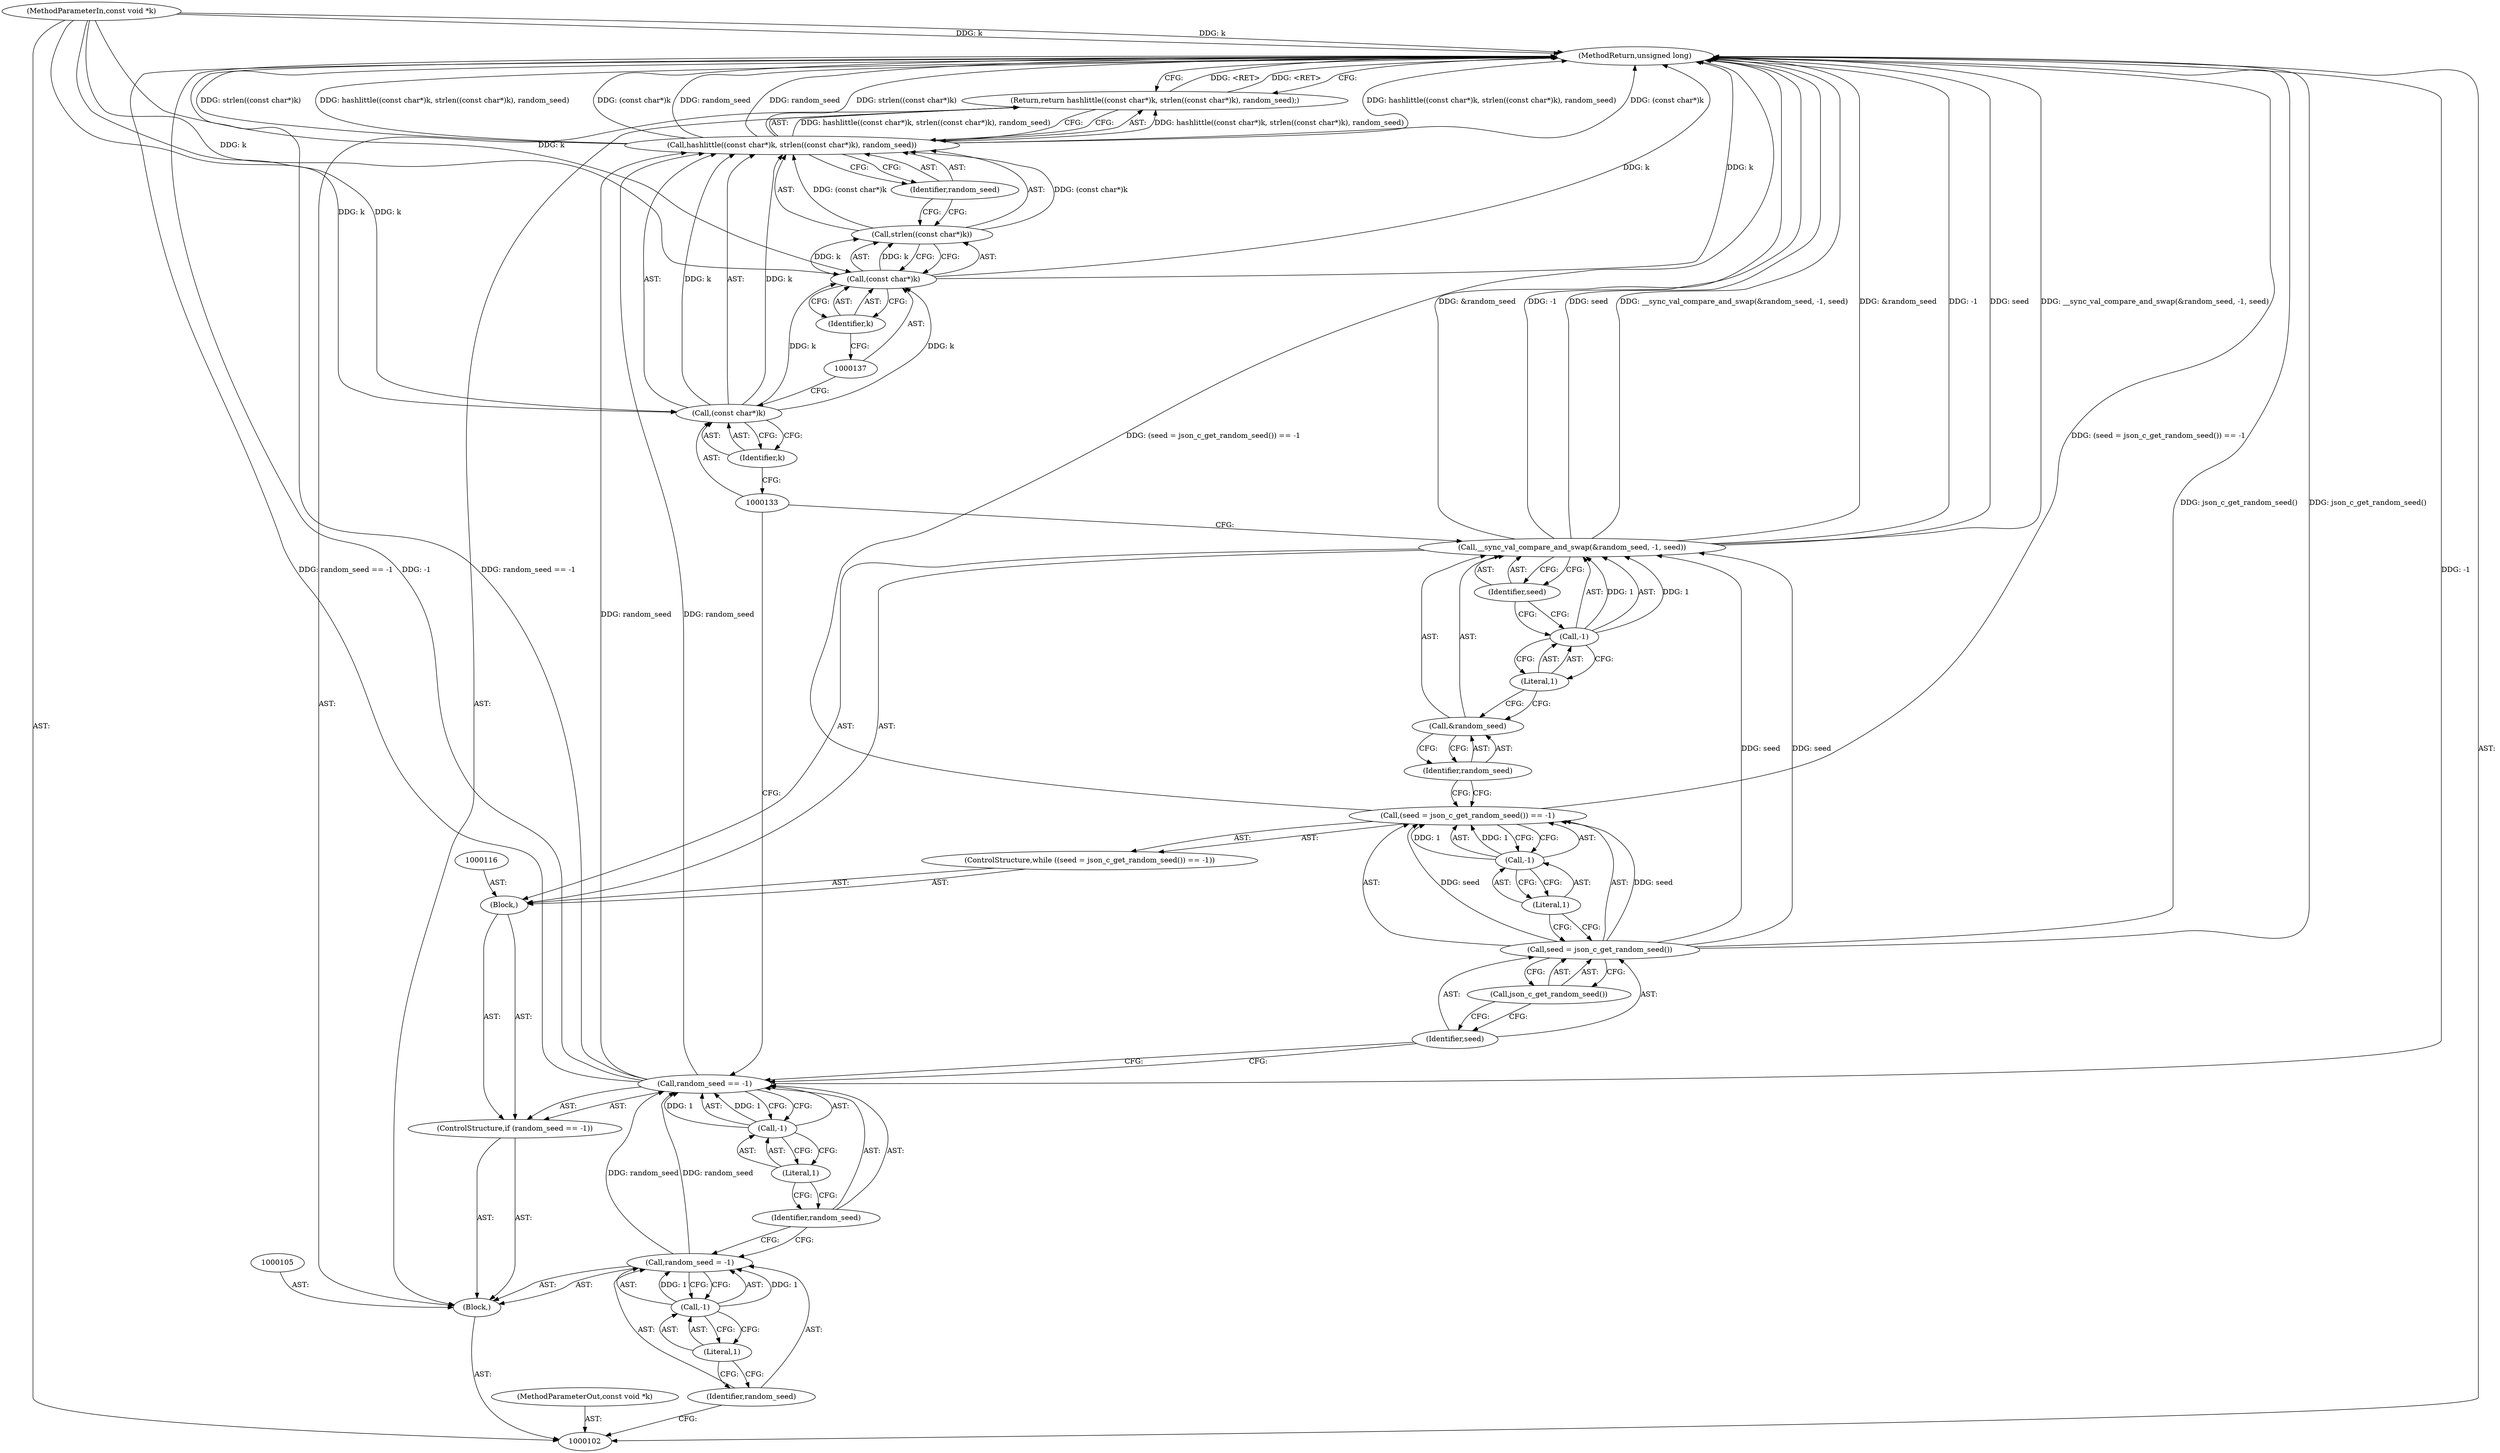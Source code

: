 digraph "0_json-c_64e36901a0614bf64a19bc3396469c66dcd0b015_0" {
"1000140" [label="(MethodReturn,unsigned long)"];
"1000103" [label="(MethodParameterIn,const void *k)"];
"1000189" [label="(MethodParameterOut,const void *k)"];
"1000124" [label="(Call,__sync_val_compare_and_swap(&random_seed, -1, seed))"];
"1000125" [label="(Call,&random_seed)"];
"1000126" [label="(Identifier,random_seed)"];
"1000127" [label="(Call,-1)"];
"1000128" [label="(Literal,1)"];
"1000129" [label="(Identifier,seed)"];
"1000130" [label="(Return,return hashlittle((const char*)k, strlen((const char*)k), random_seed);)"];
"1000132" [label="(Call,(const char*)k)"];
"1000134" [label="(Identifier,k)"];
"1000135" [label="(Call,strlen((const char*)k))"];
"1000136" [label="(Call,(const char*)k)"];
"1000138" [label="(Identifier,k)"];
"1000139" [label="(Identifier,random_seed)"];
"1000131" [label="(Call,hashlittle((const char*)k, strlen((const char*)k), random_seed))"];
"1000104" [label="(Block,)"];
"1000106" [label="(Call,random_seed = -1)"];
"1000107" [label="(Identifier,random_seed)"];
"1000108" [label="(Call,-1)"];
"1000109" [label="(Literal,1)"];
"1000110" [label="(ControlStructure,if (random_seed == -1))"];
"1000113" [label="(Call,-1)"];
"1000114" [label="(Literal,1)"];
"1000111" [label="(Call,random_seed == -1)"];
"1000112" [label="(Identifier,random_seed)"];
"1000115" [label="(Block,)"];
"1000119" [label="(Call,seed = json_c_get_random_seed())"];
"1000120" [label="(Identifier,seed)"];
"1000121" [label="(Call,json_c_get_random_seed())"];
"1000117" [label="(ControlStructure,while ((seed = json_c_get_random_seed()) == -1))"];
"1000122" [label="(Call,-1)"];
"1000123" [label="(Literal,1)"];
"1000118" [label="(Call,(seed = json_c_get_random_seed()) == -1)"];
"1000140" -> "1000102"  [label="AST: "];
"1000140" -> "1000130"  [label="CFG: "];
"1000124" -> "1000140"  [label="DDG: &random_seed"];
"1000124" -> "1000140"  [label="DDG: -1"];
"1000124" -> "1000140"  [label="DDG: seed"];
"1000124" -> "1000140"  [label="DDG: __sync_val_compare_and_swap(&random_seed, -1, seed)"];
"1000119" -> "1000140"  [label="DDG: json_c_get_random_seed()"];
"1000118" -> "1000140"  [label="DDG: (seed = json_c_get_random_seed()) == -1"];
"1000136" -> "1000140"  [label="DDG: k"];
"1000111" -> "1000140"  [label="DDG: random_seed == -1"];
"1000111" -> "1000140"  [label="DDG: -1"];
"1000131" -> "1000140"  [label="DDG: (const char*)k"];
"1000131" -> "1000140"  [label="DDG: random_seed"];
"1000131" -> "1000140"  [label="DDG: strlen((const char*)k)"];
"1000131" -> "1000140"  [label="DDG: hashlittle((const char*)k, strlen((const char*)k), random_seed)"];
"1000103" -> "1000140"  [label="DDG: k"];
"1000130" -> "1000140"  [label="DDG: <RET>"];
"1000103" -> "1000102"  [label="AST: "];
"1000103" -> "1000140"  [label="DDG: k"];
"1000103" -> "1000132"  [label="DDG: k"];
"1000103" -> "1000136"  [label="DDG: k"];
"1000189" -> "1000102"  [label="AST: "];
"1000124" -> "1000115"  [label="AST: "];
"1000124" -> "1000129"  [label="CFG: "];
"1000125" -> "1000124"  [label="AST: "];
"1000127" -> "1000124"  [label="AST: "];
"1000129" -> "1000124"  [label="AST: "];
"1000133" -> "1000124"  [label="CFG: "];
"1000124" -> "1000140"  [label="DDG: &random_seed"];
"1000124" -> "1000140"  [label="DDG: -1"];
"1000124" -> "1000140"  [label="DDG: seed"];
"1000124" -> "1000140"  [label="DDG: __sync_val_compare_and_swap(&random_seed, -1, seed)"];
"1000127" -> "1000124"  [label="DDG: 1"];
"1000119" -> "1000124"  [label="DDG: seed"];
"1000125" -> "1000124"  [label="AST: "];
"1000125" -> "1000126"  [label="CFG: "];
"1000126" -> "1000125"  [label="AST: "];
"1000128" -> "1000125"  [label="CFG: "];
"1000126" -> "1000125"  [label="AST: "];
"1000126" -> "1000118"  [label="CFG: "];
"1000125" -> "1000126"  [label="CFG: "];
"1000127" -> "1000124"  [label="AST: "];
"1000127" -> "1000128"  [label="CFG: "];
"1000128" -> "1000127"  [label="AST: "];
"1000129" -> "1000127"  [label="CFG: "];
"1000127" -> "1000124"  [label="DDG: 1"];
"1000128" -> "1000127"  [label="AST: "];
"1000128" -> "1000125"  [label="CFG: "];
"1000127" -> "1000128"  [label="CFG: "];
"1000129" -> "1000124"  [label="AST: "];
"1000129" -> "1000127"  [label="CFG: "];
"1000124" -> "1000129"  [label="CFG: "];
"1000130" -> "1000104"  [label="AST: "];
"1000130" -> "1000131"  [label="CFG: "];
"1000131" -> "1000130"  [label="AST: "];
"1000140" -> "1000130"  [label="CFG: "];
"1000130" -> "1000140"  [label="DDG: <RET>"];
"1000131" -> "1000130"  [label="DDG: hashlittle((const char*)k, strlen((const char*)k), random_seed)"];
"1000132" -> "1000131"  [label="AST: "];
"1000132" -> "1000134"  [label="CFG: "];
"1000133" -> "1000132"  [label="AST: "];
"1000134" -> "1000132"  [label="AST: "];
"1000137" -> "1000132"  [label="CFG: "];
"1000132" -> "1000131"  [label="DDG: k"];
"1000103" -> "1000132"  [label="DDG: k"];
"1000132" -> "1000136"  [label="DDG: k"];
"1000134" -> "1000132"  [label="AST: "];
"1000134" -> "1000133"  [label="CFG: "];
"1000132" -> "1000134"  [label="CFG: "];
"1000135" -> "1000131"  [label="AST: "];
"1000135" -> "1000136"  [label="CFG: "];
"1000136" -> "1000135"  [label="AST: "];
"1000139" -> "1000135"  [label="CFG: "];
"1000135" -> "1000131"  [label="DDG: (const char*)k"];
"1000136" -> "1000135"  [label="DDG: k"];
"1000136" -> "1000135"  [label="AST: "];
"1000136" -> "1000138"  [label="CFG: "];
"1000137" -> "1000136"  [label="AST: "];
"1000138" -> "1000136"  [label="AST: "];
"1000135" -> "1000136"  [label="CFG: "];
"1000136" -> "1000140"  [label="DDG: k"];
"1000136" -> "1000135"  [label="DDG: k"];
"1000132" -> "1000136"  [label="DDG: k"];
"1000103" -> "1000136"  [label="DDG: k"];
"1000138" -> "1000136"  [label="AST: "];
"1000138" -> "1000137"  [label="CFG: "];
"1000136" -> "1000138"  [label="CFG: "];
"1000139" -> "1000131"  [label="AST: "];
"1000139" -> "1000135"  [label="CFG: "];
"1000131" -> "1000139"  [label="CFG: "];
"1000131" -> "1000130"  [label="AST: "];
"1000131" -> "1000139"  [label="CFG: "];
"1000132" -> "1000131"  [label="AST: "];
"1000135" -> "1000131"  [label="AST: "];
"1000139" -> "1000131"  [label="AST: "];
"1000130" -> "1000131"  [label="CFG: "];
"1000131" -> "1000140"  [label="DDG: (const char*)k"];
"1000131" -> "1000140"  [label="DDG: random_seed"];
"1000131" -> "1000140"  [label="DDG: strlen((const char*)k)"];
"1000131" -> "1000140"  [label="DDG: hashlittle((const char*)k, strlen((const char*)k), random_seed)"];
"1000131" -> "1000130"  [label="DDG: hashlittle((const char*)k, strlen((const char*)k), random_seed)"];
"1000132" -> "1000131"  [label="DDG: k"];
"1000135" -> "1000131"  [label="DDG: (const char*)k"];
"1000111" -> "1000131"  [label="DDG: random_seed"];
"1000104" -> "1000102"  [label="AST: "];
"1000105" -> "1000104"  [label="AST: "];
"1000106" -> "1000104"  [label="AST: "];
"1000110" -> "1000104"  [label="AST: "];
"1000130" -> "1000104"  [label="AST: "];
"1000106" -> "1000104"  [label="AST: "];
"1000106" -> "1000108"  [label="CFG: "];
"1000107" -> "1000106"  [label="AST: "];
"1000108" -> "1000106"  [label="AST: "];
"1000112" -> "1000106"  [label="CFG: "];
"1000108" -> "1000106"  [label="DDG: 1"];
"1000106" -> "1000111"  [label="DDG: random_seed"];
"1000107" -> "1000106"  [label="AST: "];
"1000107" -> "1000102"  [label="CFG: "];
"1000109" -> "1000107"  [label="CFG: "];
"1000108" -> "1000106"  [label="AST: "];
"1000108" -> "1000109"  [label="CFG: "];
"1000109" -> "1000108"  [label="AST: "];
"1000106" -> "1000108"  [label="CFG: "];
"1000108" -> "1000106"  [label="DDG: 1"];
"1000109" -> "1000108"  [label="AST: "];
"1000109" -> "1000107"  [label="CFG: "];
"1000108" -> "1000109"  [label="CFG: "];
"1000110" -> "1000104"  [label="AST: "];
"1000111" -> "1000110"  [label="AST: "];
"1000115" -> "1000110"  [label="AST: "];
"1000113" -> "1000111"  [label="AST: "];
"1000113" -> "1000114"  [label="CFG: "];
"1000114" -> "1000113"  [label="AST: "];
"1000111" -> "1000113"  [label="CFG: "];
"1000113" -> "1000111"  [label="DDG: 1"];
"1000114" -> "1000113"  [label="AST: "];
"1000114" -> "1000112"  [label="CFG: "];
"1000113" -> "1000114"  [label="CFG: "];
"1000111" -> "1000110"  [label="AST: "];
"1000111" -> "1000113"  [label="CFG: "];
"1000112" -> "1000111"  [label="AST: "];
"1000113" -> "1000111"  [label="AST: "];
"1000120" -> "1000111"  [label="CFG: "];
"1000133" -> "1000111"  [label="CFG: "];
"1000111" -> "1000140"  [label="DDG: random_seed == -1"];
"1000111" -> "1000140"  [label="DDG: -1"];
"1000106" -> "1000111"  [label="DDG: random_seed"];
"1000113" -> "1000111"  [label="DDG: 1"];
"1000111" -> "1000131"  [label="DDG: random_seed"];
"1000112" -> "1000111"  [label="AST: "];
"1000112" -> "1000106"  [label="CFG: "];
"1000114" -> "1000112"  [label="CFG: "];
"1000115" -> "1000110"  [label="AST: "];
"1000116" -> "1000115"  [label="AST: "];
"1000117" -> "1000115"  [label="AST: "];
"1000124" -> "1000115"  [label="AST: "];
"1000119" -> "1000118"  [label="AST: "];
"1000119" -> "1000121"  [label="CFG: "];
"1000120" -> "1000119"  [label="AST: "];
"1000121" -> "1000119"  [label="AST: "];
"1000123" -> "1000119"  [label="CFG: "];
"1000119" -> "1000140"  [label="DDG: json_c_get_random_seed()"];
"1000119" -> "1000118"  [label="DDG: seed"];
"1000119" -> "1000124"  [label="DDG: seed"];
"1000120" -> "1000119"  [label="AST: "];
"1000120" -> "1000111"  [label="CFG: "];
"1000121" -> "1000120"  [label="CFG: "];
"1000121" -> "1000119"  [label="AST: "];
"1000121" -> "1000120"  [label="CFG: "];
"1000119" -> "1000121"  [label="CFG: "];
"1000117" -> "1000115"  [label="AST: "];
"1000118" -> "1000117"  [label="AST: "];
"1000122" -> "1000118"  [label="AST: "];
"1000122" -> "1000123"  [label="CFG: "];
"1000123" -> "1000122"  [label="AST: "];
"1000118" -> "1000122"  [label="CFG: "];
"1000122" -> "1000118"  [label="DDG: 1"];
"1000123" -> "1000122"  [label="AST: "];
"1000123" -> "1000119"  [label="CFG: "];
"1000122" -> "1000123"  [label="CFG: "];
"1000118" -> "1000117"  [label="AST: "];
"1000118" -> "1000122"  [label="CFG: "];
"1000119" -> "1000118"  [label="AST: "];
"1000122" -> "1000118"  [label="AST: "];
"1000126" -> "1000118"  [label="CFG: "];
"1000118" -> "1000140"  [label="DDG: (seed = json_c_get_random_seed()) == -1"];
"1000119" -> "1000118"  [label="DDG: seed"];
"1000122" -> "1000118"  [label="DDG: 1"];
}
